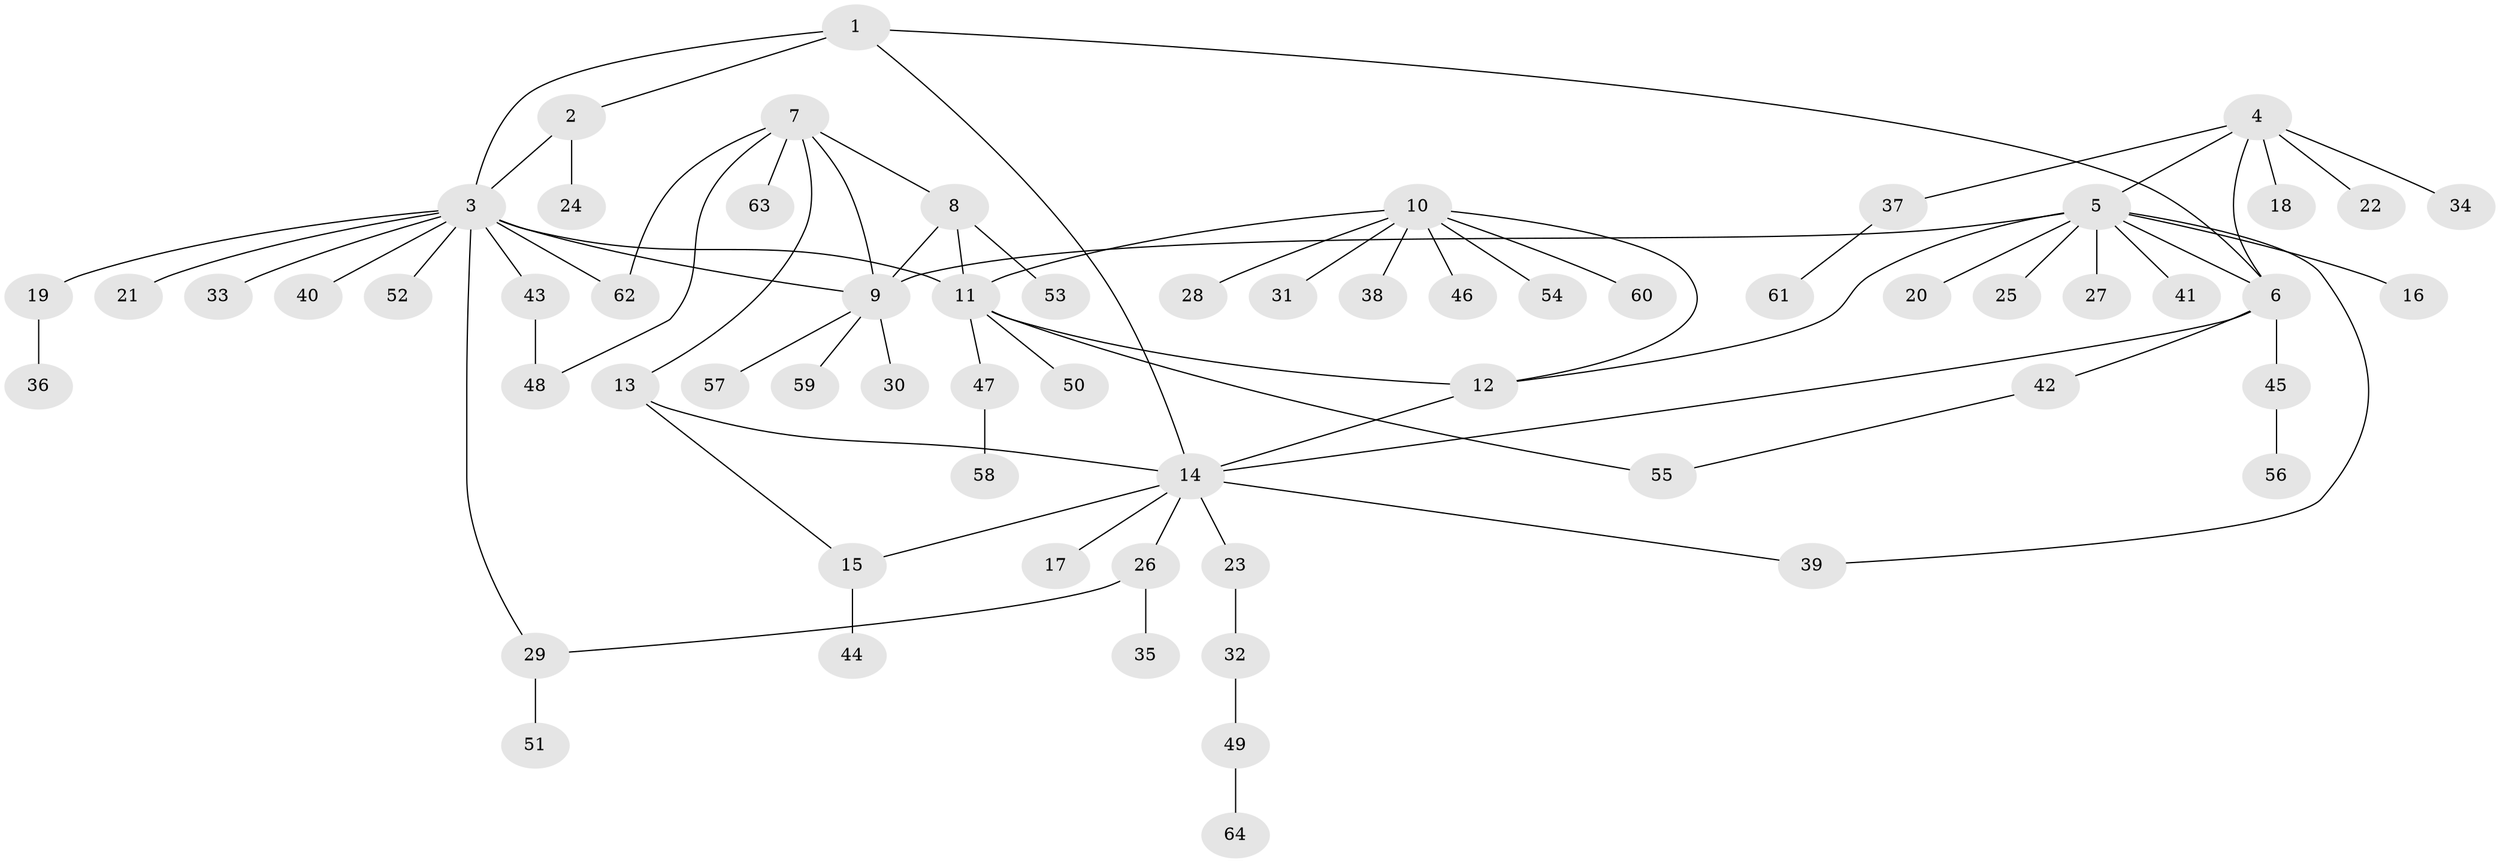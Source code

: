 // Generated by graph-tools (version 1.1) at 2025/11/02/27/25 16:11:29]
// undirected, 64 vertices, 79 edges
graph export_dot {
graph [start="1"]
  node [color=gray90,style=filled];
  1;
  2;
  3;
  4;
  5;
  6;
  7;
  8;
  9;
  10;
  11;
  12;
  13;
  14;
  15;
  16;
  17;
  18;
  19;
  20;
  21;
  22;
  23;
  24;
  25;
  26;
  27;
  28;
  29;
  30;
  31;
  32;
  33;
  34;
  35;
  36;
  37;
  38;
  39;
  40;
  41;
  42;
  43;
  44;
  45;
  46;
  47;
  48;
  49;
  50;
  51;
  52;
  53;
  54;
  55;
  56;
  57;
  58;
  59;
  60;
  61;
  62;
  63;
  64;
  1 -- 2;
  1 -- 3;
  1 -- 6;
  1 -- 14;
  2 -- 3;
  2 -- 24;
  3 -- 9;
  3 -- 11;
  3 -- 19;
  3 -- 21;
  3 -- 29;
  3 -- 33;
  3 -- 40;
  3 -- 43;
  3 -- 52;
  3 -- 62;
  4 -- 5;
  4 -- 6;
  4 -- 18;
  4 -- 22;
  4 -- 34;
  4 -- 37;
  5 -- 6;
  5 -- 9;
  5 -- 12;
  5 -- 16;
  5 -- 20;
  5 -- 25;
  5 -- 27;
  5 -- 39;
  5 -- 41;
  6 -- 14;
  6 -- 42;
  6 -- 45;
  7 -- 8;
  7 -- 9;
  7 -- 13;
  7 -- 48;
  7 -- 62;
  7 -- 63;
  8 -- 9;
  8 -- 11;
  8 -- 53;
  9 -- 30;
  9 -- 57;
  9 -- 59;
  10 -- 11;
  10 -- 12;
  10 -- 28;
  10 -- 31;
  10 -- 38;
  10 -- 46;
  10 -- 54;
  10 -- 60;
  11 -- 12;
  11 -- 47;
  11 -- 50;
  11 -- 55;
  12 -- 14;
  13 -- 14;
  13 -- 15;
  14 -- 15;
  14 -- 17;
  14 -- 23;
  14 -- 26;
  14 -- 39;
  15 -- 44;
  19 -- 36;
  23 -- 32;
  26 -- 29;
  26 -- 35;
  29 -- 51;
  32 -- 49;
  37 -- 61;
  42 -- 55;
  43 -- 48;
  45 -- 56;
  47 -- 58;
  49 -- 64;
}
